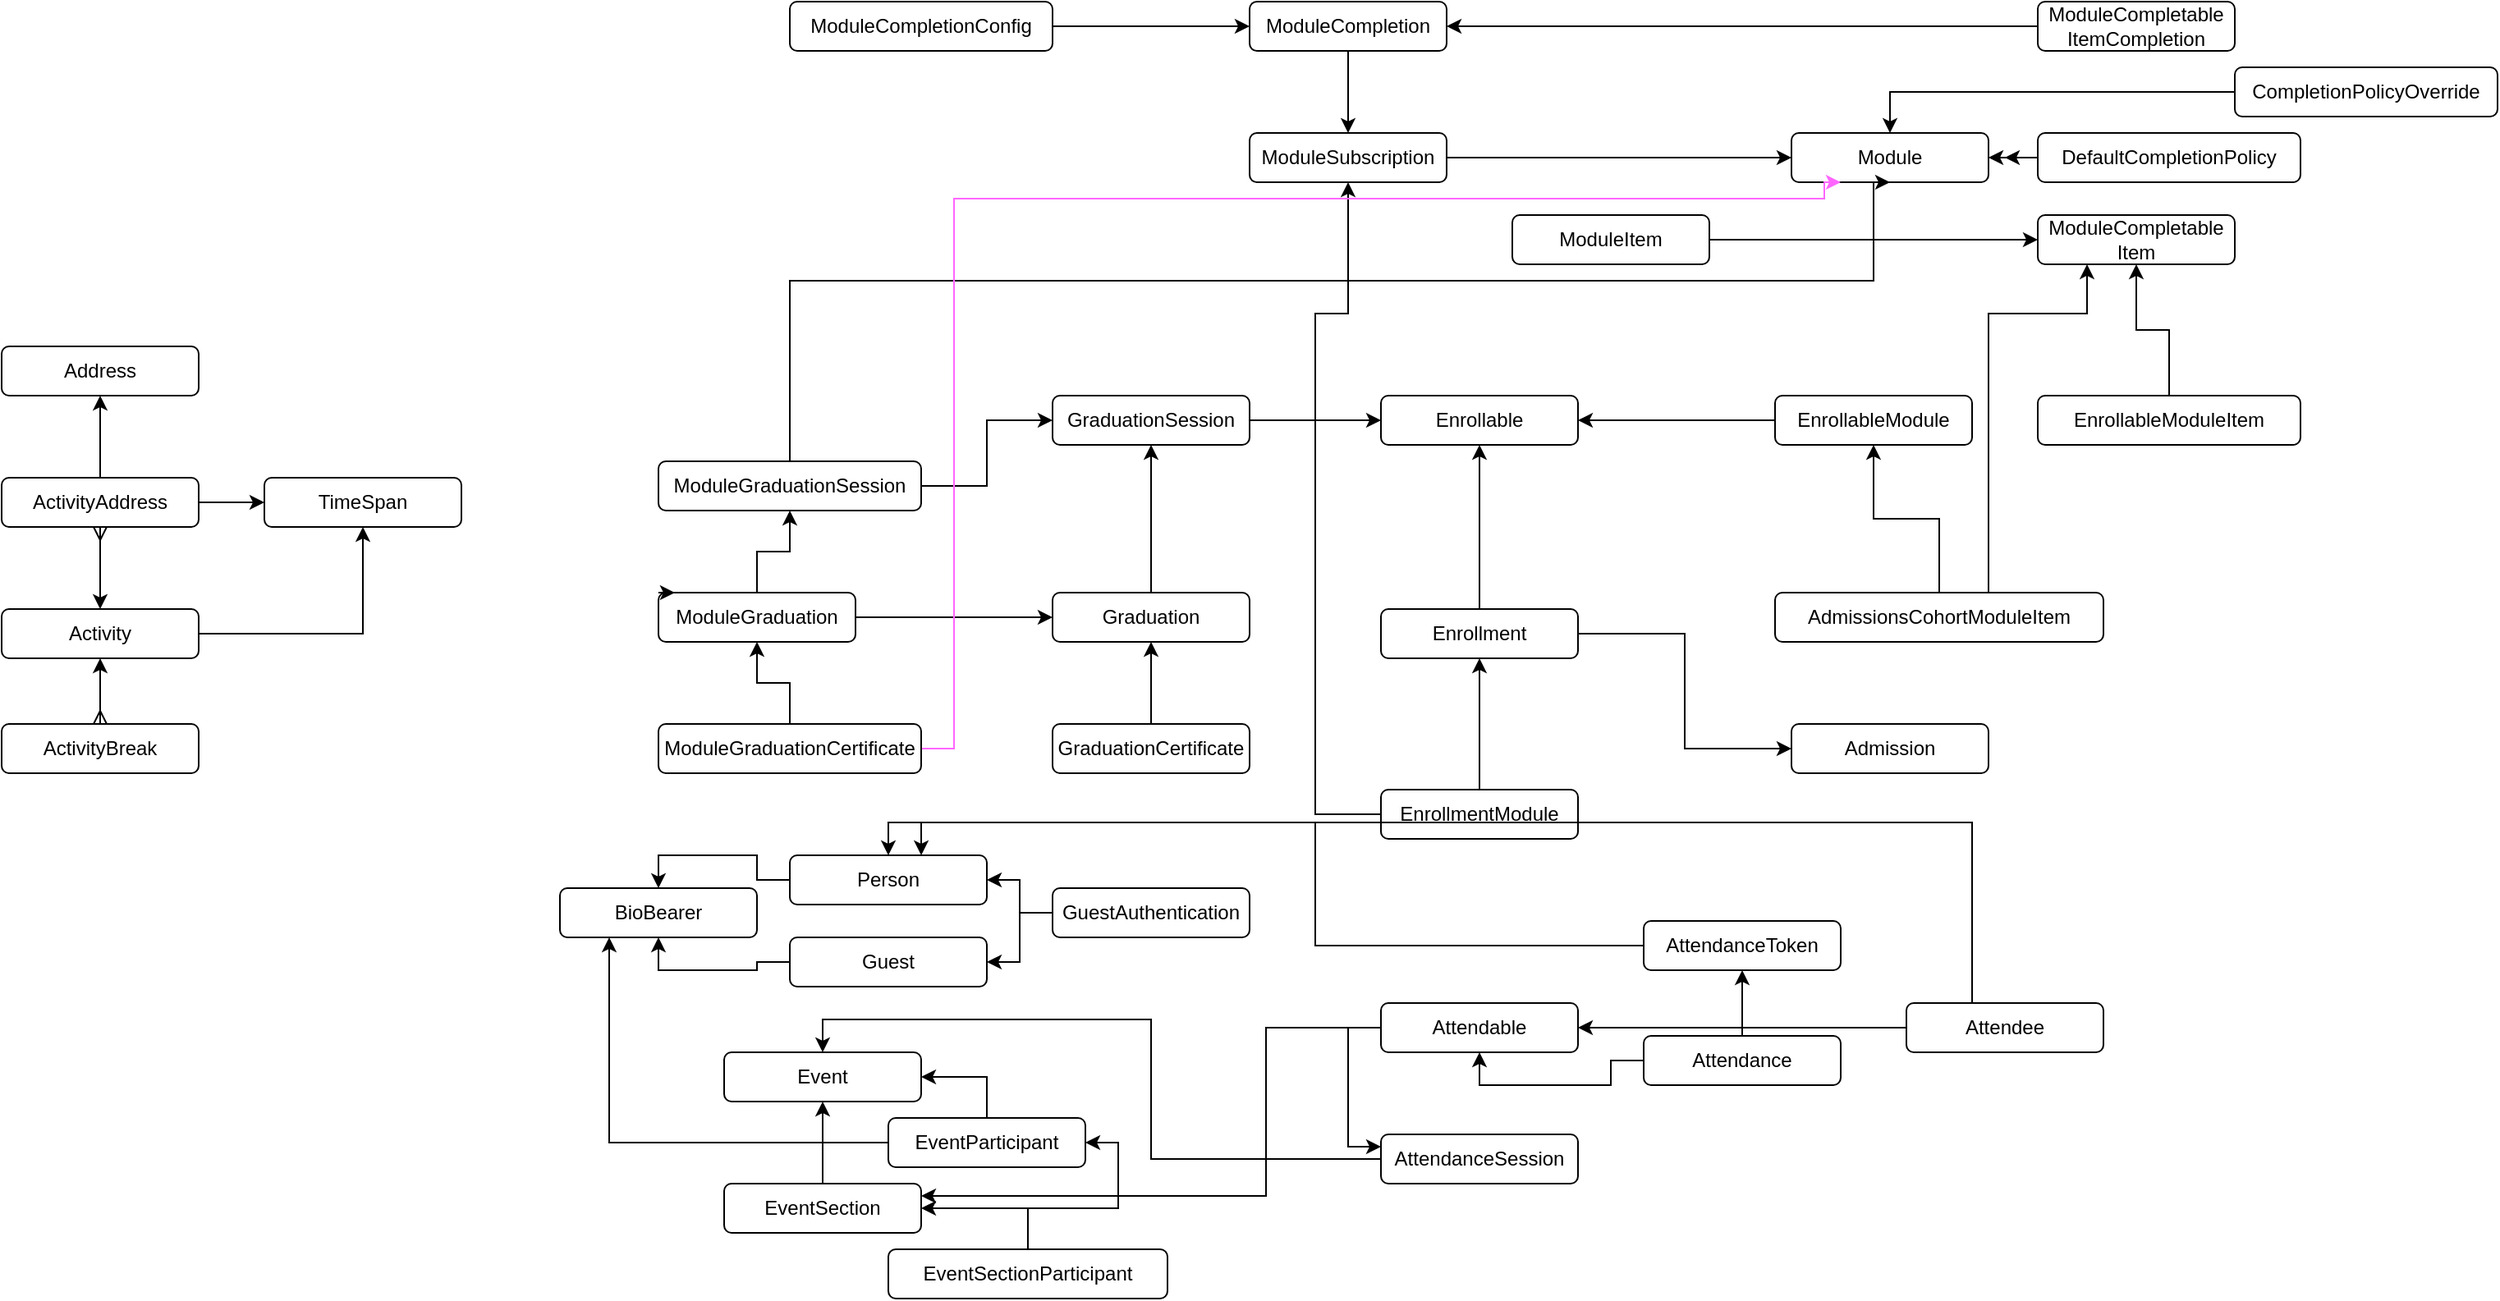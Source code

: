 <mxfile version="24.7.13">
  <diagram name="Page-1" id="mZKqqnFGTeDqYqMcj5Zz">
    <mxGraphModel dx="2071" dy="761" grid="1" gridSize="10" guides="1" tooltips="1" connect="1" arrows="1" fold="1" page="1" pageScale="1" pageWidth="850" pageHeight="1100" math="0" shadow="0">
      <root>
        <mxCell id="0" />
        <mxCell id="1" parent="0" />
        <mxCell id="4709RAhHiRO5XMdh3wOW-11" style="edgeStyle=orthogonalEdgeStyle;rounded=0;orthogonalLoop=1;jettySize=auto;html=1;entryX=0.25;entryY=1;entryDx=0;entryDy=0;" edge="1" parent="1" source="4709RAhHiRO5XMdh3wOW-8" target="4709RAhHiRO5XMdh3wOW-4">
          <mxGeometry relative="1" as="geometry">
            <Array as="points">
              <mxPoint x="490" y="430" />
              <mxPoint x="550" y="430" />
            </Array>
          </mxGeometry>
        </mxCell>
        <mxCell id="4709RAhHiRO5XMdh3wOW-1" value="Module" style="rounded=1;whiteSpace=wrap;html=1;" vertex="1" parent="1">
          <mxGeometry x="370" y="320" width="120" height="30" as="geometry" />
        </mxCell>
        <mxCell id="4709RAhHiRO5XMdh3wOW-23" style="edgeStyle=orthogonalEdgeStyle;rounded=0;orthogonalLoop=1;jettySize=auto;html=1;entryX=0.5;entryY=0;entryDx=0;entryDy=0;" edge="1" parent="1" source="4709RAhHiRO5XMdh3wOW-2" target="4709RAhHiRO5XMdh3wOW-3">
          <mxGeometry relative="1" as="geometry" />
        </mxCell>
        <mxCell id="4709RAhHiRO5XMdh3wOW-2" value="ModuleCompletion" style="rounded=1;whiteSpace=wrap;html=1;" vertex="1" parent="1">
          <mxGeometry x="40" y="240" width="120" height="30" as="geometry" />
        </mxCell>
        <mxCell id="4709RAhHiRO5XMdh3wOW-22" style="edgeStyle=orthogonalEdgeStyle;rounded=0;orthogonalLoop=1;jettySize=auto;html=1;entryX=0;entryY=0.5;entryDx=0;entryDy=0;" edge="1" parent="1" source="4709RAhHiRO5XMdh3wOW-3" target="4709RAhHiRO5XMdh3wOW-1">
          <mxGeometry relative="1" as="geometry" />
        </mxCell>
        <mxCell id="4709RAhHiRO5XMdh3wOW-3" value="ModuleSubscription" style="rounded=1;whiteSpace=wrap;html=1;" vertex="1" parent="1">
          <mxGeometry x="40" y="320" width="120" height="30" as="geometry" />
        </mxCell>
        <mxCell id="4709RAhHiRO5XMdh3wOW-4" value="ModuleCompletable Item" style="rounded=1;whiteSpace=wrap;html=1;" vertex="1" parent="1">
          <mxGeometry x="520" y="370" width="120" height="30" as="geometry" />
        </mxCell>
        <mxCell id="4709RAhHiRO5XMdh3wOW-17" style="edgeStyle=orthogonalEdgeStyle;rounded=0;orthogonalLoop=1;jettySize=auto;html=1;entryX=1;entryY=0.5;entryDx=0;entryDy=0;" edge="1" parent="1" source="4709RAhHiRO5XMdh3wOW-5" target="4709RAhHiRO5XMdh3wOW-16">
          <mxGeometry relative="1" as="geometry" />
        </mxCell>
        <mxCell id="4709RAhHiRO5XMdh3wOW-5" value="EnrollableModule" style="rounded=1;whiteSpace=wrap;html=1;" vertex="1" parent="1">
          <mxGeometry x="360" y="480" width="120" height="30" as="geometry" />
        </mxCell>
        <mxCell id="4709RAhHiRO5XMdh3wOW-12" style="edgeStyle=orthogonalEdgeStyle;rounded=0;orthogonalLoop=1;jettySize=auto;html=1;entryX=0;entryY=0.5;entryDx=0;entryDy=0;" edge="1" parent="1" source="4709RAhHiRO5XMdh3wOW-6" target="4709RAhHiRO5XMdh3wOW-4">
          <mxGeometry relative="1" as="geometry" />
        </mxCell>
        <mxCell id="4709RAhHiRO5XMdh3wOW-6" value="ModuleItem" style="rounded=1;whiteSpace=wrap;html=1;" vertex="1" parent="1">
          <mxGeometry x="200" y="370" width="120" height="30" as="geometry" />
        </mxCell>
        <mxCell id="4709RAhHiRO5XMdh3wOW-10" style="edgeStyle=orthogonalEdgeStyle;rounded=0;orthogonalLoop=1;jettySize=auto;html=1;entryX=0.5;entryY=1;entryDx=0;entryDy=0;" edge="1" parent="1" source="4709RAhHiRO5XMdh3wOW-7" target="4709RAhHiRO5XMdh3wOW-4">
          <mxGeometry relative="1" as="geometry" />
        </mxCell>
        <mxCell id="4709RAhHiRO5XMdh3wOW-7" value="EnrollableModuleItem" style="rounded=1;whiteSpace=wrap;html=1;" vertex="1" parent="1">
          <mxGeometry x="520" y="480" width="160" height="30" as="geometry" />
        </mxCell>
        <mxCell id="4709RAhHiRO5XMdh3wOW-9" style="edgeStyle=orthogonalEdgeStyle;rounded=0;orthogonalLoop=1;jettySize=auto;html=1;entryX=0.5;entryY=1;entryDx=0;entryDy=0;" edge="1" parent="1" source="4709RAhHiRO5XMdh3wOW-8" target="4709RAhHiRO5XMdh3wOW-5">
          <mxGeometry relative="1" as="geometry" />
        </mxCell>
        <mxCell id="4709RAhHiRO5XMdh3wOW-8" value="AdmissionsCohortModuleItem" style="rounded=1;whiteSpace=wrap;html=1;" vertex="1" parent="1">
          <mxGeometry x="360" y="600" width="200" height="30" as="geometry" />
        </mxCell>
        <mxCell id="4709RAhHiRO5XMdh3wOW-13" value="Admission" style="rounded=1;whiteSpace=wrap;html=1;" vertex="1" parent="1">
          <mxGeometry x="370" y="680" width="120" height="30" as="geometry" />
        </mxCell>
        <mxCell id="4709RAhHiRO5XMdh3wOW-18" style="edgeStyle=orthogonalEdgeStyle;rounded=0;orthogonalLoop=1;jettySize=auto;html=1;entryX=0.5;entryY=1;entryDx=0;entryDy=0;" edge="1" parent="1" source="4709RAhHiRO5XMdh3wOW-14" target="4709RAhHiRO5XMdh3wOW-16">
          <mxGeometry relative="1" as="geometry" />
        </mxCell>
        <mxCell id="4709RAhHiRO5XMdh3wOW-19" style="edgeStyle=orthogonalEdgeStyle;rounded=0;orthogonalLoop=1;jettySize=auto;html=1;entryX=0;entryY=0.5;entryDx=0;entryDy=0;" edge="1" parent="1" source="4709RAhHiRO5XMdh3wOW-14" target="4709RAhHiRO5XMdh3wOW-13">
          <mxGeometry relative="1" as="geometry" />
        </mxCell>
        <mxCell id="4709RAhHiRO5XMdh3wOW-14" value="Enrollment" style="rounded=1;whiteSpace=wrap;html=1;" vertex="1" parent="1">
          <mxGeometry x="120" y="610" width="120" height="30" as="geometry" />
        </mxCell>
        <mxCell id="4709RAhHiRO5XMdh3wOW-20" style="edgeStyle=orthogonalEdgeStyle;rounded=0;orthogonalLoop=1;jettySize=auto;html=1;entryX=0.5;entryY=1;entryDx=0;entryDy=0;" edge="1" parent="1" source="4709RAhHiRO5XMdh3wOW-15" target="4709RAhHiRO5XMdh3wOW-14">
          <mxGeometry relative="1" as="geometry" />
        </mxCell>
        <mxCell id="4709RAhHiRO5XMdh3wOW-21" style="edgeStyle=orthogonalEdgeStyle;rounded=0;orthogonalLoop=1;jettySize=auto;html=1;entryX=0.5;entryY=1;entryDx=0;entryDy=0;" edge="1" parent="1" source="4709RAhHiRO5XMdh3wOW-15" target="4709RAhHiRO5XMdh3wOW-3">
          <mxGeometry relative="1" as="geometry">
            <Array as="points">
              <mxPoint x="80" y="735" />
              <mxPoint x="80" y="430" />
              <mxPoint x="100" y="430" />
            </Array>
          </mxGeometry>
        </mxCell>
        <mxCell id="4709RAhHiRO5XMdh3wOW-15" value="EnrollmentModule" style="rounded=1;whiteSpace=wrap;html=1;" vertex="1" parent="1">
          <mxGeometry x="120" y="720" width="120" height="30" as="geometry" />
        </mxCell>
        <mxCell id="4709RAhHiRO5XMdh3wOW-16" value="Enrollable" style="rounded=1;whiteSpace=wrap;html=1;" vertex="1" parent="1">
          <mxGeometry x="120" y="480" width="120" height="30" as="geometry" />
        </mxCell>
        <mxCell id="4709RAhHiRO5XMdh3wOW-25" style="edgeStyle=orthogonalEdgeStyle;rounded=0;orthogonalLoop=1;jettySize=auto;html=1;entryX=1;entryY=0.5;entryDx=0;entryDy=0;" edge="1" parent="1" source="4709RAhHiRO5XMdh3wOW-24" target="4709RAhHiRO5XMdh3wOW-2">
          <mxGeometry relative="1" as="geometry" />
        </mxCell>
        <mxCell id="4709RAhHiRO5XMdh3wOW-24" value="ModuleCompletable ItemCompletion" style="rounded=1;whiteSpace=wrap;html=1;" vertex="1" parent="1">
          <mxGeometry x="520" y="240" width="120" height="30" as="geometry" />
        </mxCell>
        <mxCell id="4709RAhHiRO5XMdh3wOW-28" style="edgeStyle=orthogonalEdgeStyle;rounded=0;orthogonalLoop=1;jettySize=auto;html=1;" edge="1" parent="1" source="4709RAhHiRO5XMdh3wOW-26" target="4709RAhHiRO5XMdh3wOW-16">
          <mxGeometry relative="1" as="geometry" />
        </mxCell>
        <mxCell id="4709RAhHiRO5XMdh3wOW-26" value="GraduationSession" style="rounded=1;whiteSpace=wrap;html=1;" vertex="1" parent="1">
          <mxGeometry x="-80" y="480" width="120" height="30" as="geometry" />
        </mxCell>
        <mxCell id="4709RAhHiRO5XMdh3wOW-31" style="edgeStyle=orthogonalEdgeStyle;rounded=0;orthogonalLoop=1;jettySize=auto;html=1;entryX=0.5;entryY=1;entryDx=0;entryDy=0;" edge="1" parent="1" source="4709RAhHiRO5XMdh3wOW-27" target="4709RAhHiRO5XMdh3wOW-26">
          <mxGeometry relative="1" as="geometry" />
        </mxCell>
        <mxCell id="4709RAhHiRO5XMdh3wOW-27" value="Graduation" style="rounded=1;whiteSpace=wrap;html=1;" vertex="1" parent="1">
          <mxGeometry x="-80" y="600" width="120" height="30" as="geometry" />
        </mxCell>
        <mxCell id="4709RAhHiRO5XMdh3wOW-30" style="edgeStyle=orthogonalEdgeStyle;rounded=0;orthogonalLoop=1;jettySize=auto;html=1;entryX=0;entryY=0.5;entryDx=0;entryDy=0;" edge="1" parent="1" source="4709RAhHiRO5XMdh3wOW-29" target="4709RAhHiRO5XMdh3wOW-26">
          <mxGeometry relative="1" as="geometry" />
        </mxCell>
        <mxCell id="4709RAhHiRO5XMdh3wOW-32" style="edgeStyle=orthogonalEdgeStyle;rounded=0;orthogonalLoop=1;jettySize=auto;html=1;entryX=0.5;entryY=1;entryDx=0;entryDy=0;" edge="1" parent="1" source="4709RAhHiRO5XMdh3wOW-29" target="4709RAhHiRO5XMdh3wOW-1">
          <mxGeometry relative="1" as="geometry">
            <Array as="points">
              <mxPoint x="-240" y="410" />
              <mxPoint x="420" y="410" />
            </Array>
          </mxGeometry>
        </mxCell>
        <mxCell id="4709RAhHiRO5XMdh3wOW-29" value="ModuleGraduationSession" style="rounded=1;whiteSpace=wrap;html=1;" vertex="1" parent="1">
          <mxGeometry x="-320" y="520" width="160" height="30" as="geometry" />
        </mxCell>
        <mxCell id="4709RAhHiRO5XMdh3wOW-34" style="edgeStyle=orthogonalEdgeStyle;rounded=0;orthogonalLoop=1;jettySize=auto;html=1;entryX=0;entryY=0.5;entryDx=0;entryDy=0;" edge="1" parent="1" source="4709RAhHiRO5XMdh3wOW-33" target="4709RAhHiRO5XMdh3wOW-27">
          <mxGeometry relative="1" as="geometry" />
        </mxCell>
        <mxCell id="4709RAhHiRO5XMdh3wOW-36" style="edgeStyle=orthogonalEdgeStyle;rounded=0;orthogonalLoop=1;jettySize=auto;html=1;entryX=0.5;entryY=1;entryDx=0;entryDy=0;" edge="1" parent="1" source="4709RAhHiRO5XMdh3wOW-33" target="4709RAhHiRO5XMdh3wOW-29">
          <mxGeometry relative="1" as="geometry" />
        </mxCell>
        <mxCell id="4709RAhHiRO5XMdh3wOW-33" value="ModuleGraduation" style="rounded=1;whiteSpace=wrap;html=1;" vertex="1" parent="1">
          <mxGeometry x="-320" y="600" width="120" height="30" as="geometry" />
        </mxCell>
        <mxCell id="4709RAhHiRO5XMdh3wOW-39" style="edgeStyle=orthogonalEdgeStyle;rounded=0;orthogonalLoop=1;jettySize=auto;html=1;entryX=0.5;entryY=1;entryDx=0;entryDy=0;" edge="1" parent="1" source="4709RAhHiRO5XMdh3wOW-37" target="4709RAhHiRO5XMdh3wOW-27">
          <mxGeometry relative="1" as="geometry" />
        </mxCell>
        <mxCell id="4709RAhHiRO5XMdh3wOW-37" value="GraduationCertificate" style="rounded=1;whiteSpace=wrap;html=1;" vertex="1" parent="1">
          <mxGeometry x="-80" y="680" width="120" height="30" as="geometry" />
        </mxCell>
        <mxCell id="4709RAhHiRO5XMdh3wOW-40" style="edgeStyle=orthogonalEdgeStyle;rounded=0;orthogonalLoop=1;jettySize=auto;html=1;entryX=0.5;entryY=1;entryDx=0;entryDy=0;" edge="1" parent="1" source="4709RAhHiRO5XMdh3wOW-38" target="4709RAhHiRO5XMdh3wOW-33">
          <mxGeometry relative="1" as="geometry" />
        </mxCell>
        <mxCell id="4709RAhHiRO5XMdh3wOW-41" style="edgeStyle=orthogonalEdgeStyle;rounded=0;orthogonalLoop=1;jettySize=auto;html=1;entryX=0.25;entryY=1;entryDx=0;entryDy=0;strokeColor=#FF66FF;" edge="1" parent="1" source="4709RAhHiRO5XMdh3wOW-38" target="4709RAhHiRO5XMdh3wOW-1">
          <mxGeometry relative="1" as="geometry">
            <Array as="points">
              <mxPoint x="-140" y="695" />
              <mxPoint x="-140" y="360" />
              <mxPoint x="390" y="360" />
            </Array>
          </mxGeometry>
        </mxCell>
        <mxCell id="4709RAhHiRO5XMdh3wOW-38" value="ModuleGraduationCertificate" style="rounded=1;whiteSpace=wrap;html=1;" vertex="1" parent="1">
          <mxGeometry x="-320" y="680" width="160" height="30" as="geometry" />
        </mxCell>
        <mxCell id="4709RAhHiRO5XMdh3wOW-43" style="edgeStyle=orthogonalEdgeStyle;rounded=0;orthogonalLoop=1;jettySize=auto;html=1;entryX=0;entryY=0.5;entryDx=0;entryDy=0;" edge="1" parent="1" source="4709RAhHiRO5XMdh3wOW-42" target="4709RAhHiRO5XMdh3wOW-2">
          <mxGeometry relative="1" as="geometry" />
        </mxCell>
        <mxCell id="4709RAhHiRO5XMdh3wOW-42" value="ModuleCompletionConfig" style="rounded=1;whiteSpace=wrap;html=1;" vertex="1" parent="1">
          <mxGeometry x="-240" y="240" width="160" height="30" as="geometry" />
        </mxCell>
        <mxCell id="4709RAhHiRO5XMdh3wOW-47" style="edgeStyle=orthogonalEdgeStyle;rounded=0;orthogonalLoop=1;jettySize=auto;html=1;" edge="1" parent="1" source="4709RAhHiRO5XMdh3wOW-44">
          <mxGeometry relative="1" as="geometry">
            <mxPoint x="500" y="335" as="targetPoint" />
          </mxGeometry>
        </mxCell>
        <mxCell id="4709RAhHiRO5XMdh3wOW-48" style="edgeStyle=orthogonalEdgeStyle;rounded=0;orthogonalLoop=1;jettySize=auto;html=1;entryX=1;entryY=0.5;entryDx=0;entryDy=0;" edge="1" parent="1" source="4709RAhHiRO5XMdh3wOW-44" target="4709RAhHiRO5XMdh3wOW-1">
          <mxGeometry relative="1" as="geometry" />
        </mxCell>
        <mxCell id="4709RAhHiRO5XMdh3wOW-44" value="DefaultCompletionPolicy" style="rounded=1;whiteSpace=wrap;html=1;" vertex="1" parent="1">
          <mxGeometry x="520" y="320" width="160" height="30" as="geometry" />
        </mxCell>
        <mxCell id="4709RAhHiRO5XMdh3wOW-46" style="edgeStyle=orthogonalEdgeStyle;rounded=0;orthogonalLoop=1;jettySize=auto;html=1;entryX=0.5;entryY=0;entryDx=0;entryDy=0;" edge="1" parent="1" source="4709RAhHiRO5XMdh3wOW-45" target="4709RAhHiRO5XMdh3wOW-1">
          <mxGeometry relative="1" as="geometry" />
        </mxCell>
        <mxCell id="4709RAhHiRO5XMdh3wOW-45" value="CompletionPolicyOverride" style="rounded=1;whiteSpace=wrap;html=1;" vertex="1" parent="1">
          <mxGeometry x="640" y="280" width="160" height="30" as="geometry" />
        </mxCell>
        <mxCell id="4709RAhHiRO5XMdh3wOW-78" style="edgeStyle=orthogonalEdgeStyle;rounded=0;orthogonalLoop=1;jettySize=auto;html=1;entryX=0;entryY=0.25;entryDx=0;entryDy=0;" edge="1" parent="1" source="4709RAhHiRO5XMdh3wOW-49" target="4709RAhHiRO5XMdh3wOW-76">
          <mxGeometry relative="1" as="geometry">
            <Array as="points">
              <mxPoint x="100" y="865" />
              <mxPoint x="100" y="938" />
            </Array>
          </mxGeometry>
        </mxCell>
        <mxCell id="4709RAhHiRO5XMdh3wOW-79" style="edgeStyle=orthogonalEdgeStyle;rounded=0;orthogonalLoop=1;jettySize=auto;html=1;entryX=1;entryY=0.25;entryDx=0;entryDy=0;" edge="1" parent="1" source="4709RAhHiRO5XMdh3wOW-49" target="4709RAhHiRO5XMdh3wOW-53">
          <mxGeometry relative="1" as="geometry">
            <Array as="points">
              <mxPoint x="50" y="865" />
              <mxPoint x="50" y="968" />
            </Array>
          </mxGeometry>
        </mxCell>
        <mxCell id="4709RAhHiRO5XMdh3wOW-49" value="Attendable" style="rounded=1;whiteSpace=wrap;html=1;" vertex="1" parent="1">
          <mxGeometry x="120" y="850" width="120" height="30" as="geometry" />
        </mxCell>
        <mxCell id="4709RAhHiRO5XMdh3wOW-73" style="edgeStyle=orthogonalEdgeStyle;rounded=0;orthogonalLoop=1;jettySize=auto;html=1;entryX=0.5;entryY=1;entryDx=0;entryDy=0;" edge="1" parent="1" source="4709RAhHiRO5XMdh3wOW-50" target="4709RAhHiRO5XMdh3wOW-71">
          <mxGeometry relative="1" as="geometry" />
        </mxCell>
        <mxCell id="4709RAhHiRO5XMdh3wOW-74" style="edgeStyle=orthogonalEdgeStyle;rounded=0;orthogonalLoop=1;jettySize=auto;html=1;entryX=0.5;entryY=1;entryDx=0;entryDy=0;" edge="1" parent="1" source="4709RAhHiRO5XMdh3wOW-50" target="4709RAhHiRO5XMdh3wOW-49">
          <mxGeometry relative="1" as="geometry" />
        </mxCell>
        <mxCell id="4709RAhHiRO5XMdh3wOW-50" value="Attendance" style="rounded=1;whiteSpace=wrap;html=1;" vertex="1" parent="1">
          <mxGeometry x="280" y="870" width="120" height="30" as="geometry" />
        </mxCell>
        <mxCell id="4709RAhHiRO5XMdh3wOW-70" style="edgeStyle=orthogonalEdgeStyle;rounded=0;orthogonalLoop=1;jettySize=auto;html=1;entryX=0.5;entryY=0;entryDx=0;entryDy=0;" edge="1" parent="1" source="4709RAhHiRO5XMdh3wOW-51" target="4709RAhHiRO5XMdh3wOW-55">
          <mxGeometry relative="1" as="geometry">
            <Array as="points">
              <mxPoint x="480" y="740" />
              <mxPoint x="-180" y="740" />
            </Array>
          </mxGeometry>
        </mxCell>
        <mxCell id="4709RAhHiRO5XMdh3wOW-75" style="edgeStyle=orthogonalEdgeStyle;rounded=0;orthogonalLoop=1;jettySize=auto;html=1;entryX=1;entryY=0.5;entryDx=0;entryDy=0;" edge="1" parent="1" source="4709RAhHiRO5XMdh3wOW-51" target="4709RAhHiRO5XMdh3wOW-49">
          <mxGeometry relative="1" as="geometry" />
        </mxCell>
        <mxCell id="4709RAhHiRO5XMdh3wOW-51" value="Attendee" style="rounded=1;whiteSpace=wrap;html=1;" vertex="1" parent="1">
          <mxGeometry x="440" y="850" width="120" height="30" as="geometry" />
        </mxCell>
        <mxCell id="4709RAhHiRO5XMdh3wOW-52" value="Event" style="rounded=1;whiteSpace=wrap;html=1;" vertex="1" parent="1">
          <mxGeometry x="-280" y="880" width="120" height="30" as="geometry" />
        </mxCell>
        <mxCell id="4709RAhHiRO5XMdh3wOW-68" style="edgeStyle=orthogonalEdgeStyle;rounded=0;orthogonalLoop=1;jettySize=auto;html=1;entryX=0.5;entryY=1;entryDx=0;entryDy=0;" edge="1" parent="1" source="4709RAhHiRO5XMdh3wOW-53" target="4709RAhHiRO5XMdh3wOW-52">
          <mxGeometry relative="1" as="geometry" />
        </mxCell>
        <mxCell id="4709RAhHiRO5XMdh3wOW-53" value="EventSection" style="rounded=1;whiteSpace=wrap;html=1;" vertex="1" parent="1">
          <mxGeometry x="-280" y="960" width="120" height="30" as="geometry" />
        </mxCell>
        <mxCell id="4709RAhHiRO5XMdh3wOW-61" style="edgeStyle=orthogonalEdgeStyle;rounded=0;orthogonalLoop=1;jettySize=auto;html=1;entryX=1;entryY=0.5;entryDx=0;entryDy=0;" edge="1" parent="1" source="4709RAhHiRO5XMdh3wOW-54" target="4709RAhHiRO5XMdh3wOW-52">
          <mxGeometry relative="1" as="geometry" />
        </mxCell>
        <mxCell id="4709RAhHiRO5XMdh3wOW-66" style="edgeStyle=orthogonalEdgeStyle;rounded=0;orthogonalLoop=1;jettySize=auto;html=1;entryX=0.25;entryY=1;entryDx=0;entryDy=0;" edge="1" parent="1" source="4709RAhHiRO5XMdh3wOW-54" target="4709RAhHiRO5XMdh3wOW-63">
          <mxGeometry relative="1" as="geometry" />
        </mxCell>
        <mxCell id="4709RAhHiRO5XMdh3wOW-54" value="EventParticipant" style="rounded=1;whiteSpace=wrap;html=1;" vertex="1" parent="1">
          <mxGeometry x="-180" y="920" width="120" height="30" as="geometry" />
        </mxCell>
        <mxCell id="4709RAhHiRO5XMdh3wOW-64" style="edgeStyle=orthogonalEdgeStyle;rounded=0;orthogonalLoop=1;jettySize=auto;html=1;entryX=0.5;entryY=0;entryDx=0;entryDy=0;" edge="1" parent="1" source="4709RAhHiRO5XMdh3wOW-55" target="4709RAhHiRO5XMdh3wOW-63">
          <mxGeometry relative="1" as="geometry" />
        </mxCell>
        <mxCell id="4709RAhHiRO5XMdh3wOW-55" value="Person" style="rounded=1;whiteSpace=wrap;html=1;" vertex="1" parent="1">
          <mxGeometry x="-240" y="760" width="120" height="30" as="geometry" />
        </mxCell>
        <mxCell id="4709RAhHiRO5XMdh3wOW-65" style="edgeStyle=orthogonalEdgeStyle;rounded=0;orthogonalLoop=1;jettySize=auto;html=1;entryX=0.5;entryY=1;entryDx=0;entryDy=0;" edge="1" parent="1" source="4709RAhHiRO5XMdh3wOW-56" target="4709RAhHiRO5XMdh3wOW-63">
          <mxGeometry relative="1" as="geometry" />
        </mxCell>
        <mxCell id="4709RAhHiRO5XMdh3wOW-56" value="Guest" style="rounded=1;whiteSpace=wrap;html=1;" vertex="1" parent="1">
          <mxGeometry x="-240" y="810" width="120" height="30" as="geometry" />
        </mxCell>
        <mxCell id="4709RAhHiRO5XMdh3wOW-58" style="edgeStyle=orthogonalEdgeStyle;rounded=0;orthogonalLoop=1;jettySize=auto;html=1;entryX=1;entryY=0.5;entryDx=0;entryDy=0;" edge="1" parent="1" source="4709RAhHiRO5XMdh3wOW-57" target="4709RAhHiRO5XMdh3wOW-55">
          <mxGeometry relative="1" as="geometry" />
        </mxCell>
        <mxCell id="4709RAhHiRO5XMdh3wOW-59" style="edgeStyle=orthogonalEdgeStyle;rounded=0;orthogonalLoop=1;jettySize=auto;html=1;entryX=1;entryY=0.5;entryDx=0;entryDy=0;" edge="1" parent="1" source="4709RAhHiRO5XMdh3wOW-57" target="4709RAhHiRO5XMdh3wOW-56">
          <mxGeometry relative="1" as="geometry" />
        </mxCell>
        <mxCell id="4709RAhHiRO5XMdh3wOW-57" value="GuestAuthentication" style="rounded=1;whiteSpace=wrap;html=1;" vertex="1" parent="1">
          <mxGeometry x="-80" y="780" width="120" height="30" as="geometry" />
        </mxCell>
        <mxCell id="4709RAhHiRO5XMdh3wOW-62" style="edgeStyle=orthogonalEdgeStyle;rounded=0;orthogonalLoop=1;jettySize=auto;html=1;entryX=1;entryY=0.5;entryDx=0;entryDy=0;" edge="1" parent="1" source="4709RAhHiRO5XMdh3wOW-60" target="4709RAhHiRO5XMdh3wOW-53">
          <mxGeometry relative="1" as="geometry" />
        </mxCell>
        <mxCell id="4709RAhHiRO5XMdh3wOW-67" style="edgeStyle=orthogonalEdgeStyle;rounded=0;orthogonalLoop=1;jettySize=auto;html=1;entryX=1;entryY=0.5;entryDx=0;entryDy=0;" edge="1" parent="1" source="4709RAhHiRO5XMdh3wOW-60" target="4709RAhHiRO5XMdh3wOW-54">
          <mxGeometry relative="1" as="geometry" />
        </mxCell>
        <mxCell id="4709RAhHiRO5XMdh3wOW-60" value="EventSectionParticipant" style="rounded=1;whiteSpace=wrap;html=1;" vertex="1" parent="1">
          <mxGeometry x="-180" y="1000" width="170" height="30" as="geometry" />
        </mxCell>
        <mxCell id="4709RAhHiRO5XMdh3wOW-63" value="BioBearer" style="rounded=1;whiteSpace=wrap;html=1;" vertex="1" parent="1">
          <mxGeometry x="-380" y="780" width="120" height="30" as="geometry" />
        </mxCell>
        <mxCell id="4709RAhHiRO5XMdh3wOW-71" value="AttendanceToken" style="rounded=1;whiteSpace=wrap;html=1;" vertex="1" parent="1">
          <mxGeometry x="280" y="800" width="120" height="30" as="geometry" />
        </mxCell>
        <mxCell id="4709RAhHiRO5XMdh3wOW-72" style="edgeStyle=orthogonalEdgeStyle;rounded=0;orthogonalLoop=1;jettySize=auto;html=1;entryX=0.667;entryY=0;entryDx=0;entryDy=0;entryPerimeter=0;" edge="1" parent="1" source="4709RAhHiRO5XMdh3wOW-71" target="4709RAhHiRO5XMdh3wOW-55">
          <mxGeometry relative="1" as="geometry" />
        </mxCell>
        <mxCell id="4709RAhHiRO5XMdh3wOW-77" style="edgeStyle=orthogonalEdgeStyle;rounded=0;orthogonalLoop=1;jettySize=auto;html=1;entryX=0.5;entryY=0;entryDx=0;entryDy=0;" edge="1" parent="1" source="4709RAhHiRO5XMdh3wOW-76" target="4709RAhHiRO5XMdh3wOW-52">
          <mxGeometry relative="1" as="geometry" />
        </mxCell>
        <mxCell id="4709RAhHiRO5XMdh3wOW-76" value="AttendanceSession" style="rounded=1;whiteSpace=wrap;html=1;" vertex="1" parent="1">
          <mxGeometry x="120" y="930" width="120" height="30" as="geometry" />
        </mxCell>
        <mxCell id="4709RAhHiRO5XMdh3wOW-80" style="edgeStyle=orthogonalEdgeStyle;rounded=0;orthogonalLoop=1;jettySize=auto;html=1;exitX=0;exitY=0;exitDx=0;exitDy=0;entryX=0.083;entryY=0;entryDx=0;entryDy=0;entryPerimeter=0;" edge="1" parent="1" source="4709RAhHiRO5XMdh3wOW-33" target="4709RAhHiRO5XMdh3wOW-33">
          <mxGeometry relative="1" as="geometry" />
        </mxCell>
        <mxCell id="4709RAhHiRO5XMdh3wOW-88" style="edgeStyle=orthogonalEdgeStyle;rounded=0;orthogonalLoop=1;jettySize=auto;html=1;entryX=0.5;entryY=1;entryDx=0;entryDy=0;" edge="1" parent="1" source="4709RAhHiRO5XMdh3wOW-81" target="4709RAhHiRO5XMdh3wOW-86">
          <mxGeometry relative="1" as="geometry" />
        </mxCell>
        <mxCell id="4709RAhHiRO5XMdh3wOW-81" value="Activity" style="rounded=1;whiteSpace=wrap;html=1;" vertex="1" parent="1">
          <mxGeometry x="-720" y="610" width="120" height="30" as="geometry" />
        </mxCell>
        <mxCell id="4709RAhHiRO5XMdh3wOW-83" style="edgeStyle=orthogonalEdgeStyle;rounded=0;orthogonalLoop=1;jettySize=auto;html=1;entryX=0.5;entryY=1;entryDx=0;entryDy=0;startArrow=ERmany;startFill=0;" edge="1" parent="1" source="4709RAhHiRO5XMdh3wOW-82" target="4709RAhHiRO5XMdh3wOW-81">
          <mxGeometry relative="1" as="geometry" />
        </mxCell>
        <mxCell id="4709RAhHiRO5XMdh3wOW-82" value="ActivityBreak" style="rounded=1;whiteSpace=wrap;html=1;" vertex="1" parent="1">
          <mxGeometry x="-720" y="680" width="120" height="30" as="geometry" />
        </mxCell>
        <mxCell id="4709RAhHiRO5XMdh3wOW-85" style="edgeStyle=orthogonalEdgeStyle;rounded=0;orthogonalLoop=1;jettySize=auto;html=1;entryX=0.5;entryY=0;entryDx=0;entryDy=0;startArrow=ERmany;startFill=0;" edge="1" parent="1" source="4709RAhHiRO5XMdh3wOW-84" target="4709RAhHiRO5XMdh3wOW-81">
          <mxGeometry relative="1" as="geometry" />
        </mxCell>
        <mxCell id="4709RAhHiRO5XMdh3wOW-89" style="edgeStyle=orthogonalEdgeStyle;rounded=0;orthogonalLoop=1;jettySize=auto;html=1;entryX=0;entryY=0.5;entryDx=0;entryDy=0;" edge="1" parent="1" source="4709RAhHiRO5XMdh3wOW-84" target="4709RAhHiRO5XMdh3wOW-86">
          <mxGeometry relative="1" as="geometry" />
        </mxCell>
        <mxCell id="4709RAhHiRO5XMdh3wOW-90" style="edgeStyle=orthogonalEdgeStyle;rounded=0;orthogonalLoop=1;jettySize=auto;html=1;" edge="1" parent="1" source="4709RAhHiRO5XMdh3wOW-84" target="4709RAhHiRO5XMdh3wOW-87">
          <mxGeometry relative="1" as="geometry" />
        </mxCell>
        <mxCell id="4709RAhHiRO5XMdh3wOW-84" value="ActivityAddress" style="rounded=1;whiteSpace=wrap;html=1;" vertex="1" parent="1">
          <mxGeometry x="-720" y="530" width="120" height="30" as="geometry" />
        </mxCell>
        <mxCell id="4709RAhHiRO5XMdh3wOW-86" value="TimeSpan" style="rounded=1;whiteSpace=wrap;html=1;" vertex="1" parent="1">
          <mxGeometry x="-560" y="530" width="120" height="30" as="geometry" />
        </mxCell>
        <mxCell id="4709RAhHiRO5XMdh3wOW-87" value="Address" style="rounded=1;whiteSpace=wrap;html=1;" vertex="1" parent="1">
          <mxGeometry x="-720" y="450" width="120" height="30" as="geometry" />
        </mxCell>
      </root>
    </mxGraphModel>
  </diagram>
</mxfile>
